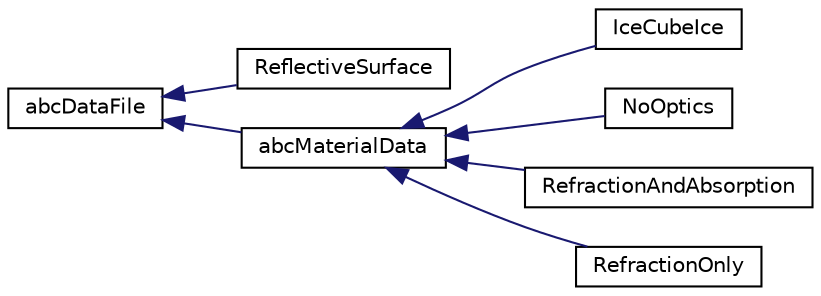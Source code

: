 digraph "Graphical Class Hierarchy"
{
 // LATEX_PDF_SIZE
  edge [fontname="Helvetica",fontsize="10",labelfontname="Helvetica",labelfontsize="10"];
  node [fontname="Helvetica",fontsize="10",shape=record];
  rankdir="LR";
  Node0 [label="abcDataFile",height=0.2,width=0.4,color="black", fillcolor="white", style="filled",URL="$classabc_data_file.html",tooltip="This is an abstract base class that provides an interface for handling data files in the simulation."];
  Node0 -> Node1 [dir="back",color="midnightblue",fontsize="10",style="solid",fontname="Helvetica"];
  Node1 [label="ReflectiveSurface",height=0.2,width=0.4,color="black", fillcolor="white", style="filled",URL="$class_reflective_surface.html",tooltip="This class is responsible for defining new reflective surfaces using data parsed from a JSON file."];
  Node0 -> Node2 [dir="back",color="midnightblue",fontsize="10",style="solid",fontname="Helvetica"];
  Node2 [label="abcMaterialData",height=0.2,width=0.4,color="black", fillcolor="white", style="filled",URL="$classabc_material_data.html",tooltip="Abstract base class for material data extraction from a json file."];
  Node2 -> Node3 [dir="back",color="midnightblue",fontsize="10",style="solid",fontname="Helvetica"];
  Node3 [label="IceCubeIce",height=0.2,width=0.4,color="black", fillcolor="white", style="filled",URL="$class_ice_cube_ice.html",tooltip="This class is responsible for the creation and property extraction of IceCube's ice."];
  Node2 -> Node4 [dir="back",color="midnightblue",fontsize="10",style="solid",fontname="Helvetica"];
  Node4 [label="NoOptics",height=0.2,width=0.4,color="black", fillcolor="white", style="filled",URL="$class_no_optics.html",tooltip="This class is responsible for handling materials without defined optical properties."];
  Node2 -> Node5 [dir="back",color="midnightblue",fontsize="10",style="solid",fontname="Helvetica"];
  Node5 [label="RefractionAndAbsorption",height=0.2,width=0.4,color="black", fillcolor="white", style="filled",URL="$class_refraction_and_absorption.html",tooltip="This class is responsible for handling materials with both a defined refractive index and absorption ..."];
  Node2 -> Node6 [dir="back",color="midnightblue",fontsize="10",style="solid",fontname="Helvetica"];
  Node6 [label="RefractionOnly",height=0.2,width=0.4,color="black", fillcolor="white", style="filled",URL="$class_refraction_only.html",tooltip="This class is responsible for handling materials with only defined refractive index."];
}
